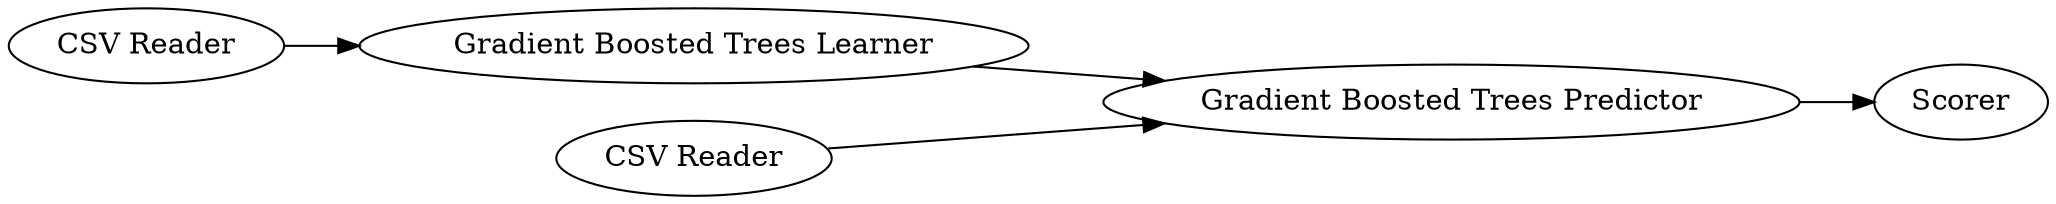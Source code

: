 digraph {
	2 -> 3
	1 -> 4
	3 -> 4
	4 -> 5
	5 [label=Scorer]
	1 [label="CSV Reader"]
	4 [label="Gradient Boosted Trees Predictor"]
	3 [label="Gradient Boosted Trees Learner"]
	2 [label="CSV Reader"]
	rankdir=LR
}
